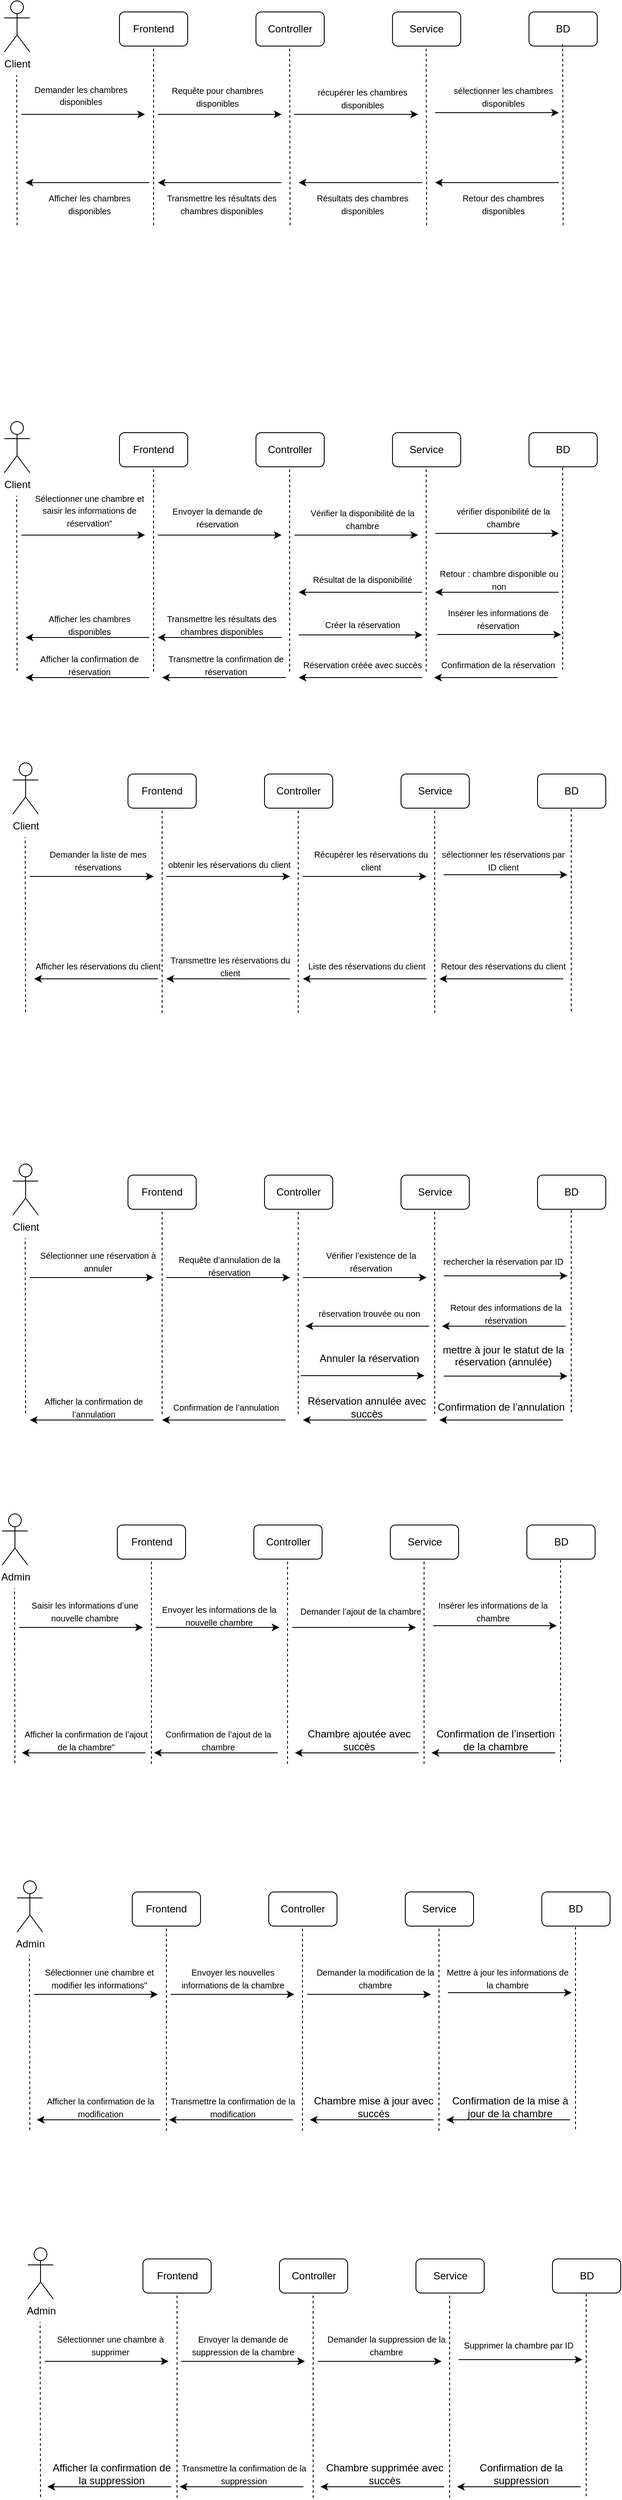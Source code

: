 <mxfile version="25.0.3">
  <diagram name="Page-1" id="7BhQBPPqccJxaohBqqMm">
    <mxGraphModel dx="1050" dy="522" grid="1" gridSize="10" guides="1" tooltips="1" connect="1" arrows="1" fold="1" page="1" pageScale="1" pageWidth="850" pageHeight="1100" math="0" shadow="0">
      <root>
        <mxCell id="0" />
        <mxCell id="1" parent="0" />
        <mxCell id="MHBwTxHA1vKE9ZI1iYVR-31" value="Client" style="shape=umlActor;verticalLabelPosition=bottom;verticalAlign=top;html=1;outlineConnect=0;" vertex="1" parent="1">
          <mxGeometry x="65" y="107" width="30" height="60" as="geometry" />
        </mxCell>
        <mxCell id="MHBwTxHA1vKE9ZI1iYVR-33" value="Frontend" style="rounded=1;whiteSpace=wrap;html=1;" vertex="1" parent="1">
          <mxGeometry x="200" y="120" width="80" height="40" as="geometry" />
        </mxCell>
        <mxCell id="MHBwTxHA1vKE9ZI1iYVR-36" value="BD" style="rounded=1;whiteSpace=wrap;html=1;" vertex="1" parent="1">
          <mxGeometry x="680" y="120" width="80" height="40" as="geometry" />
        </mxCell>
        <mxCell id="MHBwTxHA1vKE9ZI1iYVR-37" value="Service" style="rounded=1;whiteSpace=wrap;html=1;" vertex="1" parent="1">
          <mxGeometry x="520" y="120" width="80" height="40" as="geometry" />
        </mxCell>
        <mxCell id="MHBwTxHA1vKE9ZI1iYVR-38" value="Controller" style="rounded=1;whiteSpace=wrap;html=1;" vertex="1" parent="1">
          <mxGeometry x="360" y="120" width="80" height="40" as="geometry" />
        </mxCell>
        <mxCell id="MHBwTxHA1vKE9ZI1iYVR-39" value="" style="endArrow=none;dashed=1;html=1;rounded=0;entryX=0.5;entryY=1;entryDx=0;entryDy=0;" edge="1" parent="1" target="MHBwTxHA1vKE9ZI1iYVR-33">
          <mxGeometry width="50" height="50" relative="1" as="geometry">
            <mxPoint x="240" y="370" as="sourcePoint" />
            <mxPoint x="239.5" y="180" as="targetPoint" />
          </mxGeometry>
        </mxCell>
        <mxCell id="MHBwTxHA1vKE9ZI1iYVR-40" value="" style="endArrow=none;dashed=1;html=1;rounded=0;entryX=0.5;entryY=1;entryDx=0;entryDy=0;" edge="1" parent="1">
          <mxGeometry width="50" height="50" relative="1" as="geometry">
            <mxPoint x="400" y="370" as="sourcePoint" />
            <mxPoint x="399.5" y="160" as="targetPoint" />
          </mxGeometry>
        </mxCell>
        <mxCell id="MHBwTxHA1vKE9ZI1iYVR-42" value="" style="endArrow=none;dashed=1;html=1;rounded=0;entryX=0.5;entryY=1;entryDx=0;entryDy=0;" edge="1" parent="1">
          <mxGeometry width="50" height="50" relative="1" as="geometry">
            <mxPoint x="720" y="370" as="sourcePoint" />
            <mxPoint x="719.5" y="158" as="targetPoint" />
          </mxGeometry>
        </mxCell>
        <mxCell id="MHBwTxHA1vKE9ZI1iYVR-43" value="" style="endArrow=none;dashed=1;html=1;rounded=0;entryX=0.5;entryY=1;entryDx=0;entryDy=0;" edge="1" parent="1">
          <mxGeometry width="50" height="50" relative="1" as="geometry">
            <mxPoint x="560" y="370" as="sourcePoint" />
            <mxPoint x="559.5" y="160" as="targetPoint" />
          </mxGeometry>
        </mxCell>
        <mxCell id="MHBwTxHA1vKE9ZI1iYVR-44" value="" style="endArrow=none;dashed=1;html=1;rounded=0;entryX=0.5;entryY=1;entryDx=0;entryDy=0;" edge="1" parent="1">
          <mxGeometry width="50" height="50" relative="1" as="geometry">
            <mxPoint x="80" y="370" as="sourcePoint" />
            <mxPoint x="79.5" y="194" as="targetPoint" />
          </mxGeometry>
        </mxCell>
        <mxCell id="MHBwTxHA1vKE9ZI1iYVR-45" value="" style="endArrow=classic;html=1;rounded=0;" edge="1" parent="1">
          <mxGeometry width="50" height="50" relative="1" as="geometry">
            <mxPoint x="85" y="240" as="sourcePoint" />
            <mxPoint x="230" y="240" as="targetPoint" />
          </mxGeometry>
        </mxCell>
        <mxCell id="MHBwTxHA1vKE9ZI1iYVR-46" value="&lt;font style=&quot;font-size: 10px;&quot;&gt;Demander les chambres disponibles&lt;/font&gt;&lt;div&gt;&lt;br/&gt;&lt;/div&gt;" style="text;html=1;align=center;verticalAlign=middle;whiteSpace=wrap;rounded=0;" vertex="1" parent="1">
          <mxGeometry x="80" y="220" width="150" height="10" as="geometry" />
        </mxCell>
        <mxCell id="MHBwTxHA1vKE9ZI1iYVR-47" value="" style="endArrow=classic;html=1;rounded=0;" edge="1" parent="1">
          <mxGeometry width="50" height="50" relative="1" as="geometry">
            <mxPoint x="245" y="240" as="sourcePoint" />
            <mxPoint x="390" y="240" as="targetPoint" />
          </mxGeometry>
        </mxCell>
        <mxCell id="MHBwTxHA1vKE9ZI1iYVR-48" value="&lt;div&gt;&lt;font style=&quot;font-size: 10px;&quot;&gt;Requête pour chambres disponibles&lt;/font&gt;&lt;br&gt;&lt;/div&gt;" style="text;html=1;align=center;verticalAlign=middle;whiteSpace=wrap;rounded=0;" vertex="1" parent="1">
          <mxGeometry x="240" y="214" width="150" height="10" as="geometry" />
        </mxCell>
        <mxCell id="MHBwTxHA1vKE9ZI1iYVR-49" value="" style="endArrow=classic;html=1;rounded=0;" edge="1" parent="1">
          <mxGeometry width="50" height="50" relative="1" as="geometry">
            <mxPoint x="405" y="240" as="sourcePoint" />
            <mxPoint x="550" y="240" as="targetPoint" />
          </mxGeometry>
        </mxCell>
        <mxCell id="MHBwTxHA1vKE9ZI1iYVR-50" value="&lt;div&gt;&lt;font style=&quot;font-size: 10px;&quot;&gt;récupérer les chambres disponibles&lt;/font&gt;&lt;br&gt;&lt;/div&gt;" style="text;html=1;align=center;verticalAlign=middle;whiteSpace=wrap;rounded=0;" vertex="1" parent="1">
          <mxGeometry x="410" y="216" width="150" height="10" as="geometry" />
        </mxCell>
        <mxCell id="MHBwTxHA1vKE9ZI1iYVR-51" value="" style="endArrow=classic;html=1;rounded=0;" edge="1" parent="1">
          <mxGeometry width="50" height="50" relative="1" as="geometry">
            <mxPoint x="570" y="238" as="sourcePoint" />
            <mxPoint x="715" y="238" as="targetPoint" />
          </mxGeometry>
        </mxCell>
        <mxCell id="MHBwTxHA1vKE9ZI1iYVR-52" value="&lt;div&gt;&lt;font style=&quot;font-size: 10px;&quot;&gt;sélectionner les chambres disponibles&lt;/font&gt;&lt;br&gt;&lt;/div&gt;" style="text;html=1;align=center;verticalAlign=middle;whiteSpace=wrap;rounded=0;" vertex="1" parent="1">
          <mxGeometry x="575" y="214" width="150" height="10" as="geometry" />
        </mxCell>
        <mxCell id="MHBwTxHA1vKE9ZI1iYVR-53" value="" style="endArrow=classic;html=1;rounded=0;" edge="1" parent="1">
          <mxGeometry width="50" height="50" relative="1" as="geometry">
            <mxPoint x="715" y="320" as="sourcePoint" />
            <mxPoint x="570" y="320" as="targetPoint" />
          </mxGeometry>
        </mxCell>
        <mxCell id="MHBwTxHA1vKE9ZI1iYVR-54" value="&lt;div&gt;&lt;font style=&quot;font-size: 10px;&quot;&gt;Retour des chambres disponibles&lt;/font&gt;&lt;br&gt;&lt;/div&gt;" style="text;html=1;align=center;verticalAlign=middle;whiteSpace=wrap;rounded=0;" vertex="1" parent="1">
          <mxGeometry x="575" y="340" width="150" height="10" as="geometry" />
        </mxCell>
        <mxCell id="MHBwTxHA1vKE9ZI1iYVR-55" value="" style="endArrow=classic;html=1;rounded=0;" edge="1" parent="1">
          <mxGeometry width="50" height="50" relative="1" as="geometry">
            <mxPoint x="555" y="320" as="sourcePoint" />
            <mxPoint x="410" y="320" as="targetPoint" />
          </mxGeometry>
        </mxCell>
        <mxCell id="MHBwTxHA1vKE9ZI1iYVR-56" value="&lt;div&gt;&lt;font style=&quot;font-size: 10px;&quot;&gt;Résultats des chambres disponibles&lt;/font&gt;&lt;br&gt;&lt;/div&gt;" style="text;html=1;align=center;verticalAlign=middle;whiteSpace=wrap;rounded=0;" vertex="1" parent="1">
          <mxGeometry x="410" y="340" width="150" height="10" as="geometry" />
        </mxCell>
        <mxCell id="MHBwTxHA1vKE9ZI1iYVR-57" value="" style="endArrow=classic;html=1;rounded=0;" edge="1" parent="1">
          <mxGeometry width="50" height="50" relative="1" as="geometry">
            <mxPoint x="390" y="320" as="sourcePoint" />
            <mxPoint x="245" y="320" as="targetPoint" />
          </mxGeometry>
        </mxCell>
        <mxCell id="MHBwTxHA1vKE9ZI1iYVR-58" value="&lt;div&gt;&lt;font style=&quot;font-size: 10px;&quot;&gt;Transmettre les résultats des chambres disponibles&lt;/font&gt;&lt;br&gt;&lt;/div&gt;" style="text;html=1;align=center;verticalAlign=middle;whiteSpace=wrap;rounded=0;" vertex="1" parent="1">
          <mxGeometry x="245" y="340" width="150" height="10" as="geometry" />
        </mxCell>
        <mxCell id="MHBwTxHA1vKE9ZI1iYVR-59" value="" style="endArrow=classic;html=1;rounded=0;" edge="1" parent="1">
          <mxGeometry width="50" height="50" relative="1" as="geometry">
            <mxPoint x="235" y="320" as="sourcePoint" />
            <mxPoint x="90" y="320" as="targetPoint" />
          </mxGeometry>
        </mxCell>
        <mxCell id="MHBwTxHA1vKE9ZI1iYVR-60" value="&lt;div&gt;&lt;font style=&quot;font-size: 10px;&quot;&gt;Afficher les chambres disponibles&lt;/font&gt;&lt;br&gt;&lt;/div&gt;" style="text;html=1;align=center;verticalAlign=middle;whiteSpace=wrap;rounded=0;" vertex="1" parent="1">
          <mxGeometry x="90" y="340" width="150" height="10" as="geometry" />
        </mxCell>
        <mxCell id="MHBwTxHA1vKE9ZI1iYVR-61" value="Client" style="shape=umlActor;verticalLabelPosition=bottom;verticalAlign=top;html=1;outlineConnect=0;" vertex="1" parent="1">
          <mxGeometry x="65" y="600" width="30" height="60" as="geometry" />
        </mxCell>
        <mxCell id="MHBwTxHA1vKE9ZI1iYVR-62" value="Frontend" style="rounded=1;whiteSpace=wrap;html=1;" vertex="1" parent="1">
          <mxGeometry x="200" y="613" width="80" height="40" as="geometry" />
        </mxCell>
        <mxCell id="MHBwTxHA1vKE9ZI1iYVR-63" value="BD" style="rounded=1;whiteSpace=wrap;html=1;" vertex="1" parent="1">
          <mxGeometry x="680" y="613" width="80" height="40" as="geometry" />
        </mxCell>
        <mxCell id="MHBwTxHA1vKE9ZI1iYVR-64" value="Service" style="rounded=1;whiteSpace=wrap;html=1;" vertex="1" parent="1">
          <mxGeometry x="520" y="613" width="80" height="40" as="geometry" />
        </mxCell>
        <mxCell id="MHBwTxHA1vKE9ZI1iYVR-65" value="Controller" style="rounded=1;whiteSpace=wrap;html=1;" vertex="1" parent="1">
          <mxGeometry x="360" y="613" width="80" height="40" as="geometry" />
        </mxCell>
        <mxCell id="MHBwTxHA1vKE9ZI1iYVR-66" value="" style="endArrow=none;dashed=1;html=1;rounded=0;entryX=0.5;entryY=1;entryDx=0;entryDy=0;" edge="1" parent="1" target="MHBwTxHA1vKE9ZI1iYVR-62">
          <mxGeometry width="50" height="50" relative="1" as="geometry">
            <mxPoint x="240" y="893" as="sourcePoint" />
            <mxPoint x="239.5" y="673" as="targetPoint" />
          </mxGeometry>
        </mxCell>
        <mxCell id="MHBwTxHA1vKE9ZI1iYVR-67" value="" style="endArrow=none;dashed=1;html=1;rounded=0;entryX=0.5;entryY=1;entryDx=0;entryDy=0;" edge="1" parent="1">
          <mxGeometry width="50" height="50" relative="1" as="geometry">
            <mxPoint x="399.5" y="893" as="sourcePoint" />
            <mxPoint x="399.5" y="653" as="targetPoint" />
          </mxGeometry>
        </mxCell>
        <mxCell id="MHBwTxHA1vKE9ZI1iYVR-68" value="" style="endArrow=none;dashed=1;html=1;rounded=0;entryX=0.5;entryY=1;entryDx=0;entryDy=0;" edge="1" parent="1">
          <mxGeometry width="50" height="50" relative="1" as="geometry">
            <mxPoint x="719.5" y="891" as="sourcePoint" />
            <mxPoint x="719.5" y="651" as="targetPoint" />
          </mxGeometry>
        </mxCell>
        <mxCell id="MHBwTxHA1vKE9ZI1iYVR-69" value="" style="endArrow=none;dashed=1;html=1;rounded=0;entryX=0.5;entryY=1;entryDx=0;entryDy=0;" edge="1" parent="1">
          <mxGeometry width="50" height="50" relative="1" as="geometry">
            <mxPoint x="559.5" y="893" as="sourcePoint" />
            <mxPoint x="559.5" y="653" as="targetPoint" />
          </mxGeometry>
        </mxCell>
        <mxCell id="MHBwTxHA1vKE9ZI1iYVR-70" value="" style="endArrow=none;dashed=1;html=1;rounded=0;entryX=0.5;entryY=1;entryDx=0;entryDy=0;" edge="1" parent="1">
          <mxGeometry width="50" height="50" relative="1" as="geometry">
            <mxPoint x="80" y="892" as="sourcePoint" />
            <mxPoint x="79.5" y="687" as="targetPoint" />
          </mxGeometry>
        </mxCell>
        <mxCell id="MHBwTxHA1vKE9ZI1iYVR-71" value="" style="endArrow=classic;html=1;rounded=0;" edge="1" parent="1">
          <mxGeometry width="50" height="50" relative="1" as="geometry">
            <mxPoint x="85" y="733" as="sourcePoint" />
            <mxPoint x="230" y="733" as="targetPoint" />
          </mxGeometry>
        </mxCell>
        <mxCell id="MHBwTxHA1vKE9ZI1iYVR-72" value="&lt;div&gt;&lt;font style=&quot;font-size: 10px;&quot;&gt;Sélectionner une chambre et saisir les informations de réservation&quot;&lt;/font&gt;&lt;br&gt;&lt;/div&gt;" style="text;html=1;align=center;verticalAlign=middle;whiteSpace=wrap;rounded=0;" vertex="1" parent="1">
          <mxGeometry x="90" y="699" width="150" height="10" as="geometry" />
        </mxCell>
        <mxCell id="MHBwTxHA1vKE9ZI1iYVR-73" value="" style="endArrow=classic;html=1;rounded=0;" edge="1" parent="1">
          <mxGeometry width="50" height="50" relative="1" as="geometry">
            <mxPoint x="245" y="733" as="sourcePoint" />
            <mxPoint x="390" y="733" as="targetPoint" />
          </mxGeometry>
        </mxCell>
        <mxCell id="MHBwTxHA1vKE9ZI1iYVR-74" value="&lt;div&gt;&lt;font style=&quot;font-size: 10px;&quot;&gt;Envoyer la demande de réservation&lt;/font&gt;&lt;br&gt;&lt;/div&gt;" style="text;html=1;align=center;verticalAlign=middle;whiteSpace=wrap;rounded=0;" vertex="1" parent="1">
          <mxGeometry x="240" y="707" width="150" height="10" as="geometry" />
        </mxCell>
        <mxCell id="MHBwTxHA1vKE9ZI1iYVR-75" value="" style="endArrow=classic;html=1;rounded=0;" edge="1" parent="1">
          <mxGeometry width="50" height="50" relative="1" as="geometry">
            <mxPoint x="405" y="733" as="sourcePoint" />
            <mxPoint x="550" y="733" as="targetPoint" />
          </mxGeometry>
        </mxCell>
        <mxCell id="MHBwTxHA1vKE9ZI1iYVR-76" value="&lt;div&gt;&lt;font style=&quot;font-size: 10px;&quot;&gt;Vérifier la disponibilité de la chambre&lt;/font&gt;&lt;br&gt;&lt;/div&gt;" style="text;html=1;align=center;verticalAlign=middle;whiteSpace=wrap;rounded=0;" vertex="1" parent="1">
          <mxGeometry x="410" y="709" width="150" height="10" as="geometry" />
        </mxCell>
        <mxCell id="MHBwTxHA1vKE9ZI1iYVR-77" value="" style="endArrow=classic;html=1;rounded=0;" edge="1" parent="1">
          <mxGeometry width="50" height="50" relative="1" as="geometry">
            <mxPoint x="570" y="731" as="sourcePoint" />
            <mxPoint x="715" y="731" as="targetPoint" />
          </mxGeometry>
        </mxCell>
        <mxCell id="MHBwTxHA1vKE9ZI1iYVR-78" value="&lt;div&gt;&lt;font style=&quot;font-size: 10px;&quot;&gt;vérifier disponibilité de la chambre&lt;/font&gt;&lt;br&gt;&lt;/div&gt;" style="text;html=1;align=center;verticalAlign=middle;whiteSpace=wrap;rounded=0;" vertex="1" parent="1">
          <mxGeometry x="575" y="707" width="150" height="10" as="geometry" />
        </mxCell>
        <mxCell id="MHBwTxHA1vKE9ZI1iYVR-79" value="" style="endArrow=classic;html=1;rounded=0;" edge="1" parent="1">
          <mxGeometry width="50" height="50" relative="1" as="geometry">
            <mxPoint x="715" y="800" as="sourcePoint" />
            <mxPoint x="570" y="800" as="targetPoint" />
          </mxGeometry>
        </mxCell>
        <mxCell id="MHBwTxHA1vKE9ZI1iYVR-80" value="&lt;div&gt;&lt;font style=&quot;font-size: 10px;&quot;&gt;Retour : chambre disponible ou non&lt;/font&gt;&lt;br&gt;&lt;/div&gt;" style="text;html=1;align=center;verticalAlign=middle;whiteSpace=wrap;rounded=0;" vertex="1" parent="1">
          <mxGeometry x="570" y="780" width="150" height="10" as="geometry" />
        </mxCell>
        <mxCell id="MHBwTxHA1vKE9ZI1iYVR-81" value="" style="endArrow=classic;html=1;rounded=0;" edge="1" parent="1">
          <mxGeometry width="50" height="50" relative="1" as="geometry">
            <mxPoint x="555" y="800" as="sourcePoint" />
            <mxPoint x="410" y="800" as="targetPoint" />
          </mxGeometry>
        </mxCell>
        <mxCell id="MHBwTxHA1vKE9ZI1iYVR-82" value="&lt;div&gt;&lt;font style=&quot;font-size: 10px;&quot;&gt;Résultat de la disponibilité&lt;/font&gt;&lt;br&gt;&lt;/div&gt;" style="text;html=1;align=center;verticalAlign=middle;whiteSpace=wrap;rounded=0;" vertex="1" parent="1">
          <mxGeometry x="410" y="780" width="150" height="10" as="geometry" />
        </mxCell>
        <mxCell id="MHBwTxHA1vKE9ZI1iYVR-83" value="" style="endArrow=classic;html=1;rounded=0;" edge="1" parent="1">
          <mxGeometry width="50" height="50" relative="1" as="geometry">
            <mxPoint x="390" y="853" as="sourcePoint" />
            <mxPoint x="245" y="853" as="targetPoint" />
          </mxGeometry>
        </mxCell>
        <mxCell id="MHBwTxHA1vKE9ZI1iYVR-84" value="&lt;div&gt;&lt;font style=&quot;font-size: 10px;&quot;&gt;Transmettre les résultats des chambres disponibles&lt;/font&gt;&lt;br&gt;&lt;/div&gt;" style="text;html=1;align=center;verticalAlign=middle;whiteSpace=wrap;rounded=0;" vertex="1" parent="1">
          <mxGeometry x="245" y="833" width="150" height="10" as="geometry" />
        </mxCell>
        <mxCell id="MHBwTxHA1vKE9ZI1iYVR-85" value="" style="endArrow=classic;html=1;rounded=0;" edge="1" parent="1">
          <mxGeometry width="50" height="50" relative="1" as="geometry">
            <mxPoint x="235" y="853" as="sourcePoint" />
            <mxPoint x="90" y="853" as="targetPoint" />
          </mxGeometry>
        </mxCell>
        <mxCell id="MHBwTxHA1vKE9ZI1iYVR-86" value="&lt;div&gt;&lt;font style=&quot;font-size: 10px;&quot;&gt;Afficher les chambres disponibles&lt;/font&gt;&lt;br&gt;&lt;/div&gt;" style="text;html=1;align=center;verticalAlign=middle;whiteSpace=wrap;rounded=0;" vertex="1" parent="1">
          <mxGeometry x="90" y="833" width="150" height="10" as="geometry" />
        </mxCell>
        <mxCell id="MHBwTxHA1vKE9ZI1iYVR-88" value="" style="endArrow=classic;html=1;rounded=0;" edge="1" parent="1">
          <mxGeometry width="50" height="50" relative="1" as="geometry">
            <mxPoint x="410" y="850" as="sourcePoint" />
            <mxPoint x="555" y="850" as="targetPoint" />
          </mxGeometry>
        </mxCell>
        <mxCell id="MHBwTxHA1vKE9ZI1iYVR-89" value="&lt;div&gt;&lt;font style=&quot;font-size: 10px;&quot;&gt;Créer la réservation&lt;/font&gt;&lt;br&gt;&lt;/div&gt;" style="text;html=1;align=center;verticalAlign=middle;whiteSpace=wrap;rounded=0;" vertex="1" parent="1">
          <mxGeometry x="410" y="833" width="150" height="10" as="geometry" />
        </mxCell>
        <mxCell id="MHBwTxHA1vKE9ZI1iYVR-90" value="" style="endArrow=classic;html=1;rounded=0;" edge="1" parent="1">
          <mxGeometry width="50" height="50" relative="1" as="geometry">
            <mxPoint x="572.5" y="849.5" as="sourcePoint" />
            <mxPoint x="717.5" y="849.5" as="targetPoint" />
          </mxGeometry>
        </mxCell>
        <mxCell id="MHBwTxHA1vKE9ZI1iYVR-91" value="&lt;div&gt;&lt;font style=&quot;font-size: 10px;&quot;&gt;Insérer les informations de réservation&lt;/font&gt;&lt;br&gt;&lt;/div&gt;" style="text;html=1;align=center;verticalAlign=middle;whiteSpace=wrap;rounded=0;" vertex="1" parent="1">
          <mxGeometry x="560" y="825.5" width="167.5" height="10" as="geometry" />
        </mxCell>
        <mxCell id="MHBwTxHA1vKE9ZI1iYVR-92" value="" style="endArrow=classic;html=1;rounded=0;" edge="1" parent="1">
          <mxGeometry width="50" height="50" relative="1" as="geometry">
            <mxPoint x="713.75" y="900" as="sourcePoint" />
            <mxPoint x="568.75" y="900" as="targetPoint" />
          </mxGeometry>
        </mxCell>
        <mxCell id="MHBwTxHA1vKE9ZI1iYVR-93" value="&lt;div&gt;&lt;font style=&quot;font-size: 10px;&quot;&gt;Confirmation de la réservation&lt;/font&gt;&lt;br&gt;&lt;/div&gt;" style="text;html=1;align=center;verticalAlign=middle;whiteSpace=wrap;rounded=0;" vertex="1" parent="1">
          <mxGeometry x="568.75" y="880" width="150" height="10" as="geometry" />
        </mxCell>
        <mxCell id="MHBwTxHA1vKE9ZI1iYVR-94" value="" style="endArrow=classic;html=1;rounded=0;" edge="1" parent="1">
          <mxGeometry width="50" height="50" relative="1" as="geometry">
            <mxPoint x="555" y="900" as="sourcePoint" />
            <mxPoint x="410" y="900" as="targetPoint" />
          </mxGeometry>
        </mxCell>
        <mxCell id="MHBwTxHA1vKE9ZI1iYVR-95" value="&lt;div&gt;&lt;font style=&quot;font-size: 10px;&quot;&gt;Réservation créée avec succès&lt;/font&gt;&lt;br&gt;&lt;/div&gt;" style="text;html=1;align=center;verticalAlign=middle;whiteSpace=wrap;rounded=0;" vertex="1" parent="1">
          <mxGeometry x="410" y="880" width="150" height="10" as="geometry" />
        </mxCell>
        <mxCell id="MHBwTxHA1vKE9ZI1iYVR-96" value="" style="endArrow=classic;html=1;rounded=0;" edge="1" parent="1">
          <mxGeometry width="50" height="50" relative="1" as="geometry">
            <mxPoint x="395" y="900" as="sourcePoint" />
            <mxPoint x="250" y="900" as="targetPoint" />
          </mxGeometry>
        </mxCell>
        <mxCell id="MHBwTxHA1vKE9ZI1iYVR-97" value="&lt;div&gt;&lt;font style=&quot;font-size: 10px;&quot;&gt;Transmettre la confirmation de réservation&lt;/font&gt;&lt;br&gt;&lt;/div&gt;" style="text;html=1;align=center;verticalAlign=middle;whiteSpace=wrap;rounded=0;" vertex="1" parent="1">
          <mxGeometry x="250" y="880" width="150" height="10" as="geometry" />
        </mxCell>
        <mxCell id="MHBwTxHA1vKE9ZI1iYVR-98" value="" style="endArrow=classic;html=1;rounded=0;" edge="1" parent="1">
          <mxGeometry width="50" height="50" relative="1" as="geometry">
            <mxPoint x="235" y="900" as="sourcePoint" />
            <mxPoint x="90" y="900" as="targetPoint" />
          </mxGeometry>
        </mxCell>
        <mxCell id="MHBwTxHA1vKE9ZI1iYVR-99" value="&lt;div&gt;&lt;font style=&quot;font-size: 10px;&quot;&gt;Afficher la confirmation de réservation&lt;/font&gt;&lt;br&gt;&lt;/div&gt;" style="text;html=1;align=center;verticalAlign=middle;whiteSpace=wrap;rounded=0;" vertex="1" parent="1">
          <mxGeometry x="90" y="880" width="150" height="10" as="geometry" />
        </mxCell>
        <mxCell id="MHBwTxHA1vKE9ZI1iYVR-100" value="Client" style="shape=umlActor;verticalLabelPosition=bottom;verticalAlign=top;html=1;outlineConnect=0;" vertex="1" parent="1">
          <mxGeometry x="75" y="1000" width="30" height="60" as="geometry" />
        </mxCell>
        <mxCell id="MHBwTxHA1vKE9ZI1iYVR-101" value="Frontend" style="rounded=1;whiteSpace=wrap;html=1;" vertex="1" parent="1">
          <mxGeometry x="210" y="1013" width="80" height="40" as="geometry" />
        </mxCell>
        <mxCell id="MHBwTxHA1vKE9ZI1iYVR-102" value="BD" style="rounded=1;whiteSpace=wrap;html=1;" vertex="1" parent="1">
          <mxGeometry x="690" y="1013" width="80" height="40" as="geometry" />
        </mxCell>
        <mxCell id="MHBwTxHA1vKE9ZI1iYVR-103" value="Service" style="rounded=1;whiteSpace=wrap;html=1;" vertex="1" parent="1">
          <mxGeometry x="530" y="1013" width="80" height="40" as="geometry" />
        </mxCell>
        <mxCell id="MHBwTxHA1vKE9ZI1iYVR-104" value="Controller" style="rounded=1;whiteSpace=wrap;html=1;" vertex="1" parent="1">
          <mxGeometry x="370" y="1013" width="80" height="40" as="geometry" />
        </mxCell>
        <mxCell id="MHBwTxHA1vKE9ZI1iYVR-105" value="" style="endArrow=none;dashed=1;html=1;rounded=0;entryX=0.5;entryY=1;entryDx=0;entryDy=0;" edge="1" parent="1" target="MHBwTxHA1vKE9ZI1iYVR-101">
          <mxGeometry width="50" height="50" relative="1" as="geometry">
            <mxPoint x="250" y="1293" as="sourcePoint" />
            <mxPoint x="249.5" y="1073" as="targetPoint" />
          </mxGeometry>
        </mxCell>
        <mxCell id="MHBwTxHA1vKE9ZI1iYVR-106" value="" style="endArrow=none;dashed=1;html=1;rounded=0;entryX=0.5;entryY=1;entryDx=0;entryDy=0;" edge="1" parent="1">
          <mxGeometry width="50" height="50" relative="1" as="geometry">
            <mxPoint x="409.5" y="1293" as="sourcePoint" />
            <mxPoint x="409.5" y="1053" as="targetPoint" />
          </mxGeometry>
        </mxCell>
        <mxCell id="MHBwTxHA1vKE9ZI1iYVR-107" value="" style="endArrow=none;dashed=1;html=1;rounded=0;entryX=0.5;entryY=1;entryDx=0;entryDy=0;" edge="1" parent="1">
          <mxGeometry width="50" height="50" relative="1" as="geometry">
            <mxPoint x="729.5" y="1291" as="sourcePoint" />
            <mxPoint x="729.5" y="1051" as="targetPoint" />
          </mxGeometry>
        </mxCell>
        <mxCell id="MHBwTxHA1vKE9ZI1iYVR-108" value="" style="endArrow=none;dashed=1;html=1;rounded=0;entryX=0.5;entryY=1;entryDx=0;entryDy=0;" edge="1" parent="1">
          <mxGeometry width="50" height="50" relative="1" as="geometry">
            <mxPoint x="569.5" y="1293" as="sourcePoint" />
            <mxPoint x="569.5" y="1053" as="targetPoint" />
          </mxGeometry>
        </mxCell>
        <mxCell id="MHBwTxHA1vKE9ZI1iYVR-109" value="" style="endArrow=none;dashed=1;html=1;rounded=0;entryX=0.5;entryY=1;entryDx=0;entryDy=0;" edge="1" parent="1">
          <mxGeometry width="50" height="50" relative="1" as="geometry">
            <mxPoint x="90" y="1292" as="sourcePoint" />
            <mxPoint x="89.5" y="1087" as="targetPoint" />
          </mxGeometry>
        </mxCell>
        <mxCell id="MHBwTxHA1vKE9ZI1iYVR-110" value="" style="endArrow=classic;html=1;rounded=0;" edge="1" parent="1">
          <mxGeometry width="50" height="50" relative="1" as="geometry">
            <mxPoint x="95" y="1133" as="sourcePoint" />
            <mxPoint x="240" y="1133" as="targetPoint" />
          </mxGeometry>
        </mxCell>
        <mxCell id="MHBwTxHA1vKE9ZI1iYVR-111" value="&lt;div&gt;&lt;font style=&quot;font-size: 10px;&quot;&gt;Demander la liste de mes réservations&lt;/font&gt;&lt;br&gt;&lt;/div&gt;" style="text;html=1;align=center;verticalAlign=middle;whiteSpace=wrap;rounded=0;" vertex="1" parent="1">
          <mxGeometry x="90" y="1109" width="170" height="10" as="geometry" />
        </mxCell>
        <mxCell id="MHBwTxHA1vKE9ZI1iYVR-112" value="" style="endArrow=classic;html=1;rounded=0;" edge="1" parent="1">
          <mxGeometry width="50" height="50" relative="1" as="geometry">
            <mxPoint x="255" y="1133" as="sourcePoint" />
            <mxPoint x="400" y="1133" as="targetPoint" />
          </mxGeometry>
        </mxCell>
        <mxCell id="MHBwTxHA1vKE9ZI1iYVR-113" value="&lt;div&gt;&lt;font style=&quot;font-size: 10px;&quot;&gt;obtenir les réservations du client&lt;/font&gt;&lt;br&gt;&lt;/div&gt;" style="text;html=1;align=center;verticalAlign=middle;whiteSpace=wrap;rounded=0;" vertex="1" parent="1">
          <mxGeometry x="254" y="1114" width="150" height="10" as="geometry" />
        </mxCell>
        <mxCell id="MHBwTxHA1vKE9ZI1iYVR-114" value="" style="endArrow=classic;html=1;rounded=0;" edge="1" parent="1">
          <mxGeometry width="50" height="50" relative="1" as="geometry">
            <mxPoint x="415" y="1133" as="sourcePoint" />
            <mxPoint x="560" y="1133" as="targetPoint" />
          </mxGeometry>
        </mxCell>
        <mxCell id="MHBwTxHA1vKE9ZI1iYVR-115" value="&lt;div&gt;&lt;font style=&quot;font-size: 10px;&quot;&gt;Récupérer les réservations du client&lt;/font&gt;&lt;br&gt;&lt;/div&gt;" style="text;html=1;align=center;verticalAlign=middle;whiteSpace=wrap;rounded=0;" vertex="1" parent="1">
          <mxGeometry x="420" y="1109" width="150" height="10" as="geometry" />
        </mxCell>
        <mxCell id="MHBwTxHA1vKE9ZI1iYVR-116" value="" style="endArrow=classic;html=1;rounded=0;" edge="1" parent="1">
          <mxGeometry width="50" height="50" relative="1" as="geometry">
            <mxPoint x="580" y="1131" as="sourcePoint" />
            <mxPoint x="725" y="1131" as="targetPoint" />
          </mxGeometry>
        </mxCell>
        <mxCell id="MHBwTxHA1vKE9ZI1iYVR-117" value="&lt;div&gt;&lt;font style=&quot;font-size: 10px;&quot;&gt;sélectionner les réservations par ID client&lt;/font&gt;&lt;br&gt;&lt;/div&gt;" style="text;html=1;align=center;verticalAlign=middle;whiteSpace=wrap;rounded=0;" vertex="1" parent="1">
          <mxGeometry x="575" y="1109" width="150" height="10" as="geometry" />
        </mxCell>
        <mxCell id="MHBwTxHA1vKE9ZI1iYVR-118" value="" style="endArrow=classic;html=1;rounded=0;" edge="1" parent="1">
          <mxGeometry width="50" height="50" relative="1" as="geometry">
            <mxPoint x="720" y="1253" as="sourcePoint" />
            <mxPoint x="575" y="1253" as="targetPoint" />
          </mxGeometry>
        </mxCell>
        <mxCell id="MHBwTxHA1vKE9ZI1iYVR-119" value="&lt;div&gt;&lt;font style=&quot;font-size: 10px;&quot;&gt;Retour des réservations du client&lt;/font&gt;&lt;br&gt;&lt;/div&gt;" style="text;html=1;align=center;verticalAlign=middle;whiteSpace=wrap;rounded=0;" vertex="1" parent="1">
          <mxGeometry x="575" y="1233" width="150" height="10" as="geometry" />
        </mxCell>
        <mxCell id="MHBwTxHA1vKE9ZI1iYVR-120" value="" style="endArrow=classic;html=1;rounded=0;" edge="1" parent="1">
          <mxGeometry width="50" height="50" relative="1" as="geometry">
            <mxPoint x="560" y="1253" as="sourcePoint" />
            <mxPoint x="415" y="1253" as="targetPoint" />
          </mxGeometry>
        </mxCell>
        <mxCell id="MHBwTxHA1vKE9ZI1iYVR-121" value="&lt;div&gt;&lt;font style=&quot;font-size: 10px;&quot;&gt;Liste des réservations du client&lt;/font&gt;&lt;br&gt;&lt;/div&gt;" style="text;html=1;align=center;verticalAlign=middle;whiteSpace=wrap;rounded=0;" vertex="1" parent="1">
          <mxGeometry x="415" y="1233" width="150" height="10" as="geometry" />
        </mxCell>
        <mxCell id="MHBwTxHA1vKE9ZI1iYVR-122" value="" style="endArrow=classic;html=1;rounded=0;" edge="1" parent="1">
          <mxGeometry width="50" height="50" relative="1" as="geometry">
            <mxPoint x="400" y="1253" as="sourcePoint" />
            <mxPoint x="255" y="1253" as="targetPoint" />
          </mxGeometry>
        </mxCell>
        <mxCell id="MHBwTxHA1vKE9ZI1iYVR-123" value="&lt;div&gt;&lt;font style=&quot;font-size: 10px;&quot;&gt;Transmettre les réservations du client&lt;/font&gt;&lt;br&gt;&lt;/div&gt;" style="text;html=1;align=center;verticalAlign=middle;whiteSpace=wrap;rounded=0;" vertex="1" parent="1">
          <mxGeometry x="255" y="1233" width="150" height="10" as="geometry" />
        </mxCell>
        <mxCell id="MHBwTxHA1vKE9ZI1iYVR-124" value="" style="endArrow=classic;html=1;rounded=0;" edge="1" parent="1">
          <mxGeometry width="50" height="50" relative="1" as="geometry">
            <mxPoint x="245" y="1253" as="sourcePoint" />
            <mxPoint x="100" y="1253" as="targetPoint" />
          </mxGeometry>
        </mxCell>
        <mxCell id="MHBwTxHA1vKE9ZI1iYVR-125" value="&lt;div&gt;&lt;font style=&quot;font-size: 10px;&quot;&gt;Afficher les réservations du client&lt;/font&gt;&lt;br&gt;&lt;/div&gt;" style="text;html=1;align=center;verticalAlign=middle;whiteSpace=wrap;rounded=0;" vertex="1" parent="1">
          <mxGeometry x="100" y="1233" width="150" height="10" as="geometry" />
        </mxCell>
        <mxCell id="MHBwTxHA1vKE9ZI1iYVR-139" value="Client" style="shape=umlActor;verticalLabelPosition=bottom;verticalAlign=top;html=1;outlineConnect=0;" vertex="1" parent="1">
          <mxGeometry x="75" y="1470" width="30" height="60" as="geometry" />
        </mxCell>
        <mxCell id="MHBwTxHA1vKE9ZI1iYVR-140" value="Frontend" style="rounded=1;whiteSpace=wrap;html=1;" vertex="1" parent="1">
          <mxGeometry x="210" y="1483" width="80" height="40" as="geometry" />
        </mxCell>
        <mxCell id="MHBwTxHA1vKE9ZI1iYVR-141" value="BD" style="rounded=1;whiteSpace=wrap;html=1;" vertex="1" parent="1">
          <mxGeometry x="690" y="1483" width="80" height="40" as="geometry" />
        </mxCell>
        <mxCell id="MHBwTxHA1vKE9ZI1iYVR-142" value="Service" style="rounded=1;whiteSpace=wrap;html=1;" vertex="1" parent="1">
          <mxGeometry x="530" y="1483" width="80" height="40" as="geometry" />
        </mxCell>
        <mxCell id="MHBwTxHA1vKE9ZI1iYVR-143" value="Controller" style="rounded=1;whiteSpace=wrap;html=1;" vertex="1" parent="1">
          <mxGeometry x="370" y="1483" width="80" height="40" as="geometry" />
        </mxCell>
        <mxCell id="MHBwTxHA1vKE9ZI1iYVR-144" value="" style="endArrow=none;dashed=1;html=1;rounded=0;entryX=0.5;entryY=1;entryDx=0;entryDy=0;" edge="1" parent="1" target="MHBwTxHA1vKE9ZI1iYVR-140">
          <mxGeometry width="50" height="50" relative="1" as="geometry">
            <mxPoint x="250" y="1763" as="sourcePoint" />
            <mxPoint x="249.5" y="1543" as="targetPoint" />
          </mxGeometry>
        </mxCell>
        <mxCell id="MHBwTxHA1vKE9ZI1iYVR-145" value="" style="endArrow=none;dashed=1;html=1;rounded=0;entryX=0.5;entryY=1;entryDx=0;entryDy=0;" edge="1" parent="1">
          <mxGeometry width="50" height="50" relative="1" as="geometry">
            <mxPoint x="409.5" y="1763" as="sourcePoint" />
            <mxPoint x="409.5" y="1523" as="targetPoint" />
          </mxGeometry>
        </mxCell>
        <mxCell id="MHBwTxHA1vKE9ZI1iYVR-146" value="" style="endArrow=none;dashed=1;html=1;rounded=0;entryX=0.5;entryY=1;entryDx=0;entryDy=0;" edge="1" parent="1">
          <mxGeometry width="50" height="50" relative="1" as="geometry">
            <mxPoint x="729.5" y="1761" as="sourcePoint" />
            <mxPoint x="729.5" y="1521" as="targetPoint" />
          </mxGeometry>
        </mxCell>
        <mxCell id="MHBwTxHA1vKE9ZI1iYVR-147" value="" style="endArrow=none;dashed=1;html=1;rounded=0;entryX=0.5;entryY=1;entryDx=0;entryDy=0;" edge="1" parent="1">
          <mxGeometry width="50" height="50" relative="1" as="geometry">
            <mxPoint x="569.5" y="1763" as="sourcePoint" />
            <mxPoint x="569.5" y="1523" as="targetPoint" />
          </mxGeometry>
        </mxCell>
        <mxCell id="MHBwTxHA1vKE9ZI1iYVR-148" value="" style="endArrow=none;dashed=1;html=1;rounded=0;entryX=0.5;entryY=1;entryDx=0;entryDy=0;" edge="1" parent="1">
          <mxGeometry width="50" height="50" relative="1" as="geometry">
            <mxPoint x="90" y="1762" as="sourcePoint" />
            <mxPoint x="89.5" y="1557" as="targetPoint" />
          </mxGeometry>
        </mxCell>
        <mxCell id="MHBwTxHA1vKE9ZI1iYVR-149" value="" style="endArrow=classic;html=1;rounded=0;" edge="1" parent="1">
          <mxGeometry width="50" height="50" relative="1" as="geometry">
            <mxPoint x="95" y="1603" as="sourcePoint" />
            <mxPoint x="240" y="1603" as="targetPoint" />
          </mxGeometry>
        </mxCell>
        <mxCell id="MHBwTxHA1vKE9ZI1iYVR-150" value="&lt;div&gt;&lt;font style=&quot;font-size: 10px;&quot;&gt;Sélectionner une réservation à annuler&lt;/font&gt;&lt;br&gt;&lt;/div&gt;" style="text;html=1;align=center;verticalAlign=middle;whiteSpace=wrap;rounded=0;" vertex="1" parent="1">
          <mxGeometry x="90" y="1579" width="170" height="10" as="geometry" />
        </mxCell>
        <mxCell id="MHBwTxHA1vKE9ZI1iYVR-151" value="" style="endArrow=classic;html=1;rounded=0;" edge="1" parent="1">
          <mxGeometry width="50" height="50" relative="1" as="geometry">
            <mxPoint x="255" y="1603" as="sourcePoint" />
            <mxPoint x="400" y="1603" as="targetPoint" />
          </mxGeometry>
        </mxCell>
        <mxCell id="MHBwTxHA1vKE9ZI1iYVR-152" value="&lt;div&gt;&lt;font style=&quot;font-size: 10px;&quot;&gt;Requête d’annulation de la réservation&lt;/font&gt;&lt;br&gt;&lt;/div&gt;" style="text;html=1;align=center;verticalAlign=middle;whiteSpace=wrap;rounded=0;" vertex="1" parent="1">
          <mxGeometry x="254" y="1584" width="150" height="10" as="geometry" />
        </mxCell>
        <mxCell id="MHBwTxHA1vKE9ZI1iYVR-153" value="" style="endArrow=classic;html=1;rounded=0;" edge="1" parent="1">
          <mxGeometry width="50" height="50" relative="1" as="geometry">
            <mxPoint x="415" y="1603" as="sourcePoint" />
            <mxPoint x="560" y="1603" as="targetPoint" />
          </mxGeometry>
        </mxCell>
        <mxCell id="MHBwTxHA1vKE9ZI1iYVR-154" value="&lt;div&gt;&lt;font style=&quot;font-size: 10px;&quot;&gt;Vérifier l’existence de la réservation&lt;/font&gt;&lt;br&gt;&lt;/div&gt;" style="text;html=1;align=center;verticalAlign=middle;whiteSpace=wrap;rounded=0;" vertex="1" parent="1">
          <mxGeometry x="420" y="1579" width="150" height="10" as="geometry" />
        </mxCell>
        <mxCell id="MHBwTxHA1vKE9ZI1iYVR-155" value="" style="endArrow=classic;html=1;rounded=0;" edge="1" parent="1">
          <mxGeometry width="50" height="50" relative="1" as="geometry">
            <mxPoint x="580" y="1601" as="sourcePoint" />
            <mxPoint x="725" y="1601" as="targetPoint" />
          </mxGeometry>
        </mxCell>
        <mxCell id="MHBwTxHA1vKE9ZI1iYVR-156" value="&lt;div&gt;&lt;font style=&quot;font-size: 10px;&quot;&gt;rechercher la réservation par ID&lt;/font&gt;&lt;br&gt;&lt;/div&gt;" style="text;html=1;align=center;verticalAlign=middle;whiteSpace=wrap;rounded=0;" vertex="1" parent="1">
          <mxGeometry x="575" y="1579" width="150" height="10" as="geometry" />
        </mxCell>
        <mxCell id="MHBwTxHA1vKE9ZI1iYVR-157" value="" style="endArrow=classic;html=1;rounded=0;" edge="1" parent="1">
          <mxGeometry width="50" height="50" relative="1" as="geometry">
            <mxPoint x="723" y="1660" as="sourcePoint" />
            <mxPoint x="578" y="1660" as="targetPoint" />
          </mxGeometry>
        </mxCell>
        <mxCell id="MHBwTxHA1vKE9ZI1iYVR-158" value="&lt;div&gt;&lt;font style=&quot;font-size: 10px;&quot;&gt;Retour des informations de la réservation&lt;/font&gt;&lt;br&gt;&lt;/div&gt;" style="text;html=1;align=center;verticalAlign=middle;whiteSpace=wrap;rounded=0;" vertex="1" parent="1">
          <mxGeometry x="578" y="1640" width="150" height="10" as="geometry" />
        </mxCell>
        <mxCell id="MHBwTxHA1vKE9ZI1iYVR-159" value="" style="endArrow=classic;html=1;rounded=0;" edge="1" parent="1">
          <mxGeometry width="50" height="50" relative="1" as="geometry">
            <mxPoint x="563" y="1660" as="sourcePoint" />
            <mxPoint x="418" y="1660" as="targetPoint" />
          </mxGeometry>
        </mxCell>
        <mxCell id="MHBwTxHA1vKE9ZI1iYVR-160" value="&lt;div&gt;&lt;font style=&quot;font-size: 10px;&quot;&gt;réservation trouvée ou non&lt;/font&gt;&lt;br&gt;&lt;/div&gt;" style="text;html=1;align=center;verticalAlign=middle;whiteSpace=wrap;rounded=0;" vertex="1" parent="1">
          <mxGeometry x="418" y="1640" width="150" height="10" as="geometry" />
        </mxCell>
        <mxCell id="MHBwTxHA1vKE9ZI1iYVR-161" value="" style="endArrow=classic;html=1;rounded=0;" edge="1" parent="1">
          <mxGeometry width="50" height="50" relative="1" as="geometry">
            <mxPoint x="395" y="1770" as="sourcePoint" />
            <mxPoint x="250" y="1770" as="targetPoint" />
          </mxGeometry>
        </mxCell>
        <mxCell id="MHBwTxHA1vKE9ZI1iYVR-162" value="&lt;div&gt;&lt;font style=&quot;font-size: 10px;&quot;&gt;Confirmation de l’annulation&lt;/font&gt;&lt;br&gt;&lt;/div&gt;" style="text;html=1;align=center;verticalAlign=middle;whiteSpace=wrap;rounded=0;" vertex="1" parent="1">
          <mxGeometry x="250" y="1750" width="150" height="10" as="geometry" />
        </mxCell>
        <mxCell id="MHBwTxHA1vKE9ZI1iYVR-163" value="" style="endArrow=classic;html=1;rounded=0;" edge="1" parent="1">
          <mxGeometry width="50" height="50" relative="1" as="geometry">
            <mxPoint x="240" y="1770" as="sourcePoint" />
            <mxPoint x="95" y="1770" as="targetPoint" />
          </mxGeometry>
        </mxCell>
        <mxCell id="MHBwTxHA1vKE9ZI1iYVR-164" value="&lt;div&gt;&lt;font style=&quot;font-size: 10px;&quot;&gt;Afficher la confirmation de l’annulation&lt;/font&gt;&lt;br&gt;&lt;/div&gt;" style="text;html=1;align=center;verticalAlign=middle;whiteSpace=wrap;rounded=0;" vertex="1" parent="1">
          <mxGeometry x="95" y="1750" width="150" height="10" as="geometry" />
        </mxCell>
        <mxCell id="MHBwTxHA1vKE9ZI1iYVR-165" value="" style="endArrow=classic;html=1;rounded=0;" edge="1" parent="1">
          <mxGeometry width="50" height="50" relative="1" as="geometry">
            <mxPoint x="412.5" y="1718" as="sourcePoint" />
            <mxPoint x="557.5" y="1718" as="targetPoint" />
          </mxGeometry>
        </mxCell>
        <mxCell id="MHBwTxHA1vKE9ZI1iYVR-166" value="&lt;div&gt;&lt;span style=&quot;color: rgba(0, 0, 0, 0); font-family: monospace; font-size: 0px; text-align: start; text-wrap: nowrap;&quot;&gt;%3CmxGraphModel%3E%3Croot%3E%3CmxCell%20id%3D%220%22%2F%3E%3CmxCell%20id%3D%221%22%20parent%3D%220%22%2F%3E%3CmxCell%20id%3D%222%22%20value%3D%22%22%20style%3D%22endArrow%3Dclassic%3Bhtml%3D1%3Brounded%3D0%3B%22%20edge%3D%221%22%20parent%3D%221%22%3E%3CmxGeometry%20width%3D%2250%22%20height%3D%2250%22%20relative%3D%221%22%20as%3D%22geometry%22%3E%3CmxPoint%20x%3D%22415%22%20y%3D%221603%22%20as%3D%22sourcePoint%22%2F%3E%3CmxPoint%20x%3D%22560%22%20y%3D%221603%22%20as%3D%22targetPoint%22%2F%3E%3C%2FmxGeometry%3E%3C%2FmxCell%3E%3CmxCell%20id%3D%223%22%20value%3D%22%26lt%3Bdiv%26gt%3B%26lt%3Bfont%20style%3D%26quot%3Bfont-size%3A%2010px%3B%26quot%3B%26gt%3BV%C3%A9rifier%20l%E2%80%99existence%20de%20la%20r%C3%A9servation%26lt%3B%2Ffont%26gt%3B%26lt%3Bbr%26gt%3B%26lt%3B%2Fdiv%26gt%3B%22%20style%3D%22text%3Bhtml%3D1%3Balign%3Dcenter%3BverticalAlign%3Dmiddle%3BwhiteSpace%3Dwrap%3Brounded%3D0%3B%22%20vertex%3D%221%22%20parent%3D%221%22%3E%3CmxGeometry%20x%3D%22420%22%20y%3D%221579%22%20width%3D%22150%22%20height%3D%2210%22%20as%3D%22geometry%22%2F%3E%3C%2FmxCell%3E%3C%2Froot%3E%3C%2FmxGraphModel%3E&lt;/span&gt;&lt;span style=&quot;background-color: initial;&quot;&gt;Annuler la réservation&lt;/span&gt;&lt;br&gt;&lt;/div&gt;" style="text;html=1;align=center;verticalAlign=middle;whiteSpace=wrap;rounded=0;" vertex="1" parent="1">
          <mxGeometry x="417.5" y="1693" width="150" height="10" as="geometry" />
        </mxCell>
        <mxCell id="MHBwTxHA1vKE9ZI1iYVR-167" value="" style="endArrow=classic;html=1;rounded=0;" edge="1" parent="1">
          <mxGeometry width="50" height="50" relative="1" as="geometry">
            <mxPoint x="580" y="1718.5" as="sourcePoint" />
            <mxPoint x="725" y="1718.5" as="targetPoint" />
          </mxGeometry>
        </mxCell>
        <mxCell id="MHBwTxHA1vKE9ZI1iYVR-168" value="&#xa;mettre à jour le statut de la réservation (annulée)&#xa;&#xa;" style="text;html=1;align=center;verticalAlign=middle;whiteSpace=wrap;rounded=0;" vertex="1" parent="1">
          <mxGeometry x="575" y="1696.5" width="150" height="10" as="geometry" />
        </mxCell>
        <mxCell id="MHBwTxHA1vKE9ZI1iYVR-173" value="" style="endArrow=classic;html=1;rounded=0;" edge="1" parent="1">
          <mxGeometry width="50" height="50" relative="1" as="geometry">
            <mxPoint x="720" y="1770" as="sourcePoint" />
            <mxPoint x="575" y="1770" as="targetPoint" />
          </mxGeometry>
        </mxCell>
        <mxCell id="MHBwTxHA1vKE9ZI1iYVR-174" value="&lt;div&gt;&lt;span style=&quot;color: rgba(0, 0, 0, 0); font-family: monospace; font-size: 0px; text-align: start; text-wrap: nowrap;&quot;&gt;%3CmxGraphModel%3E%3Croot%3E%3CmxCell%20id%3D%220%22%2F%3E%3CmxCell%20id%3D%221%22%20parent%3D%220%22%2F%3E%3CmxCell%20id%3D%222%22%20value%3D%22%22%20style%3D%22endArrow%3Dclassic%3Bhtml%3D1%3Brounded%3D0%3B%22%20edge%3D%221%22%20parent%3D%221%22%3E%3CmxGeometry%20width%3D%2250%22%20height%3D%2250%22%20relative%3D%221%22%20as%3D%22geometry%22%3E%3CmxPoint%20x%3D%22723%22%20y%3D%221660%22%20as%3D%22sourcePoint%22%2F%3E%3CmxPoint%20x%3D%22578%22%20y%3D%221660%22%20as%3D%22targetPoint%22%2F%3E%3C%2FmxGeometry%3E%3C%2FmxCell%3E%3CmxCell%20id%3D%223%22%20value%3D%22%26lt%3Bdiv%26gt%3B%26lt%3Bfont%20style%3D%26quot%3Bfont-size%3A%2010px%3B%26quot%3B%26gt%3BRetour%20des%20informations%20de%20la%20r%C3%A9servation%26lt%3B%2Ffont%26gt%3B%26lt%3Bbr%26gt%3B%26lt%3B%2Fdiv%26gt%3B%22%20style%3D%22text%3Bhtml%3D1%3Balign%3Dcenter%3BverticalAlign%3Dmiddle%3BwhiteSpace%3Dwrap%3Brounded%3D0%3B%22%20vertex%3D%221%22%20parent%3D%221%22%3E%3CmxGeometry%20x%3D%22578%22%20y%3D%221640%22%20width%3D%22150%22%20height%3D%2210%22%20as%3D%22geometry%22%2F%3E%3C%2FmxCell%3E%3C%2Froot%3E%3C%2FmxGraphModel%3E&lt;/span&gt;&lt;span style=&quot;background-color: initial;&quot;&gt;Confirmation de l’annulation&lt;/span&gt;&lt;br&gt;&lt;/div&gt;" style="text;html=1;align=center;verticalAlign=middle;whiteSpace=wrap;rounded=0;" vertex="1" parent="1">
          <mxGeometry x="565" y="1750" width="165" height="10" as="geometry" />
        </mxCell>
        <mxCell id="MHBwTxHA1vKE9ZI1iYVR-175" value="" style="endArrow=classic;html=1;rounded=0;" edge="1" parent="1">
          <mxGeometry width="50" height="50" relative="1" as="geometry">
            <mxPoint x="560" y="1770" as="sourcePoint" />
            <mxPoint x="415" y="1770" as="targetPoint" />
          </mxGeometry>
        </mxCell>
        <mxCell id="MHBwTxHA1vKE9ZI1iYVR-176" value="&lt;div&gt;Réservation annulée avec succès&lt;br&gt;&lt;/div&gt;" style="text;html=1;align=center;verticalAlign=middle;whiteSpace=wrap;rounded=0;" vertex="1" parent="1">
          <mxGeometry x="415" y="1750" width="150" height="10" as="geometry" />
        </mxCell>
        <mxCell id="MHBwTxHA1vKE9ZI1iYVR-177" value="Admin" style="shape=umlActor;verticalLabelPosition=bottom;verticalAlign=top;html=1;outlineConnect=0;" vertex="1" parent="1">
          <mxGeometry x="62.5" y="1880" width="30" height="60" as="geometry" />
        </mxCell>
        <mxCell id="MHBwTxHA1vKE9ZI1iYVR-178" value="Frontend" style="rounded=1;whiteSpace=wrap;html=1;" vertex="1" parent="1">
          <mxGeometry x="197.5" y="1893" width="80" height="40" as="geometry" />
        </mxCell>
        <mxCell id="MHBwTxHA1vKE9ZI1iYVR-179" value="BD" style="rounded=1;whiteSpace=wrap;html=1;" vertex="1" parent="1">
          <mxGeometry x="677.5" y="1893" width="80" height="40" as="geometry" />
        </mxCell>
        <mxCell id="MHBwTxHA1vKE9ZI1iYVR-180" value="Service" style="rounded=1;whiteSpace=wrap;html=1;" vertex="1" parent="1">
          <mxGeometry x="517.5" y="1893" width="80" height="40" as="geometry" />
        </mxCell>
        <mxCell id="MHBwTxHA1vKE9ZI1iYVR-181" value="Controller" style="rounded=1;whiteSpace=wrap;html=1;" vertex="1" parent="1">
          <mxGeometry x="357.5" y="1893" width="80" height="40" as="geometry" />
        </mxCell>
        <mxCell id="MHBwTxHA1vKE9ZI1iYVR-182" value="" style="endArrow=none;dashed=1;html=1;rounded=0;entryX=0.5;entryY=1;entryDx=0;entryDy=0;" edge="1" parent="1" target="MHBwTxHA1vKE9ZI1iYVR-178">
          <mxGeometry width="50" height="50" relative="1" as="geometry">
            <mxPoint x="237.5" y="2173" as="sourcePoint" />
            <mxPoint x="237" y="1953" as="targetPoint" />
          </mxGeometry>
        </mxCell>
        <mxCell id="MHBwTxHA1vKE9ZI1iYVR-183" value="" style="endArrow=none;dashed=1;html=1;rounded=0;entryX=0.5;entryY=1;entryDx=0;entryDy=0;" edge="1" parent="1">
          <mxGeometry width="50" height="50" relative="1" as="geometry">
            <mxPoint x="397" y="2173" as="sourcePoint" />
            <mxPoint x="397" y="1933" as="targetPoint" />
          </mxGeometry>
        </mxCell>
        <mxCell id="MHBwTxHA1vKE9ZI1iYVR-184" value="" style="endArrow=none;dashed=1;html=1;rounded=0;entryX=0.5;entryY=1;entryDx=0;entryDy=0;" edge="1" parent="1">
          <mxGeometry width="50" height="50" relative="1" as="geometry">
            <mxPoint x="717" y="2171" as="sourcePoint" />
            <mxPoint x="717" y="1931" as="targetPoint" />
          </mxGeometry>
        </mxCell>
        <mxCell id="MHBwTxHA1vKE9ZI1iYVR-185" value="" style="endArrow=none;dashed=1;html=1;rounded=0;entryX=0.5;entryY=1;entryDx=0;entryDy=0;" edge="1" parent="1">
          <mxGeometry width="50" height="50" relative="1" as="geometry">
            <mxPoint x="557" y="2173" as="sourcePoint" />
            <mxPoint x="557" y="1933" as="targetPoint" />
          </mxGeometry>
        </mxCell>
        <mxCell id="MHBwTxHA1vKE9ZI1iYVR-186" value="" style="endArrow=none;dashed=1;html=1;rounded=0;entryX=0.5;entryY=1;entryDx=0;entryDy=0;" edge="1" parent="1">
          <mxGeometry width="50" height="50" relative="1" as="geometry">
            <mxPoint x="77.5" y="2172" as="sourcePoint" />
            <mxPoint x="77" y="1967" as="targetPoint" />
          </mxGeometry>
        </mxCell>
        <mxCell id="MHBwTxHA1vKE9ZI1iYVR-187" value="" style="endArrow=classic;html=1;rounded=0;" edge="1" parent="1">
          <mxGeometry width="50" height="50" relative="1" as="geometry">
            <mxPoint x="82.5" y="2013" as="sourcePoint" />
            <mxPoint x="227.5" y="2013" as="targetPoint" />
          </mxGeometry>
        </mxCell>
        <mxCell id="MHBwTxHA1vKE9ZI1iYVR-188" value="&lt;div&gt;&lt;font style=&quot;font-size: 10px;&quot;&gt;Saisir les informations d’une nouvelle chambre&lt;/font&gt;&lt;br&gt;&lt;/div&gt;" style="text;html=1;align=center;verticalAlign=middle;whiteSpace=wrap;rounded=0;" vertex="1" parent="1">
          <mxGeometry x="77.5" y="1989" width="162.5" height="10" as="geometry" />
        </mxCell>
        <mxCell id="MHBwTxHA1vKE9ZI1iYVR-189" value="" style="endArrow=classic;html=1;rounded=0;" edge="1" parent="1">
          <mxGeometry width="50" height="50" relative="1" as="geometry">
            <mxPoint x="242.5" y="2013" as="sourcePoint" />
            <mxPoint x="387.5" y="2013" as="targetPoint" />
          </mxGeometry>
        </mxCell>
        <mxCell id="MHBwTxHA1vKE9ZI1iYVR-190" value="&lt;div&gt;&lt;font style=&quot;font-size: 10px;&quot;&gt;Envoyer les informations de la nouvelle chambre&lt;/font&gt;&lt;br&gt;&lt;/div&gt;" style="text;html=1;align=center;verticalAlign=middle;whiteSpace=wrap;rounded=0;" vertex="1" parent="1">
          <mxGeometry x="241.5" y="1994" width="150" height="10" as="geometry" />
        </mxCell>
        <mxCell id="MHBwTxHA1vKE9ZI1iYVR-191" value="" style="endArrow=classic;html=1;rounded=0;" edge="1" parent="1">
          <mxGeometry width="50" height="50" relative="1" as="geometry">
            <mxPoint x="402.5" y="2013" as="sourcePoint" />
            <mxPoint x="547.5" y="2013" as="targetPoint" />
          </mxGeometry>
        </mxCell>
        <mxCell id="MHBwTxHA1vKE9ZI1iYVR-192" value="&lt;div&gt;&lt;font style=&quot;font-size: 10px;&quot;&gt;Demander l’ajout de la chambre&lt;/font&gt;&lt;br&gt;&lt;/div&gt;" style="text;html=1;align=center;verticalAlign=middle;whiteSpace=wrap;rounded=0;" vertex="1" parent="1">
          <mxGeometry x="407.5" y="1989" width="150" height="10" as="geometry" />
        </mxCell>
        <mxCell id="MHBwTxHA1vKE9ZI1iYVR-193" value="" style="endArrow=classic;html=1;rounded=0;" edge="1" parent="1">
          <mxGeometry width="50" height="50" relative="1" as="geometry">
            <mxPoint x="567.5" y="2011" as="sourcePoint" />
            <mxPoint x="712.5" y="2011" as="targetPoint" />
          </mxGeometry>
        </mxCell>
        <mxCell id="MHBwTxHA1vKE9ZI1iYVR-194" value="&lt;div&gt;&lt;font style=&quot;font-size: 10px;&quot;&gt;Insérer les informations de la chambre&lt;/font&gt;&lt;br&gt;&lt;/div&gt;" style="text;html=1;align=center;verticalAlign=middle;whiteSpace=wrap;rounded=0;" vertex="1" parent="1">
          <mxGeometry x="562.5" y="1989" width="150" height="10" as="geometry" />
        </mxCell>
        <mxCell id="MHBwTxHA1vKE9ZI1iYVR-199" value="" style="endArrow=classic;html=1;rounded=0;" edge="1" parent="1">
          <mxGeometry width="50" height="50" relative="1" as="geometry">
            <mxPoint x="385.63" y="2160" as="sourcePoint" />
            <mxPoint x="240.63" y="2160" as="targetPoint" />
          </mxGeometry>
        </mxCell>
        <mxCell id="MHBwTxHA1vKE9ZI1iYVR-200" value="&lt;div&gt;&lt;font style=&quot;font-size: 10px;&quot;&gt;Confirmation de l’ajout de la chambre&lt;/font&gt;&lt;br&gt;&lt;/div&gt;" style="text;html=1;align=center;verticalAlign=middle;whiteSpace=wrap;rounded=0;" vertex="1" parent="1">
          <mxGeometry x="240.63" y="2140" width="150" height="10" as="geometry" />
        </mxCell>
        <mxCell id="MHBwTxHA1vKE9ZI1iYVR-201" value="" style="endArrow=classic;html=1;rounded=0;" edge="1" parent="1">
          <mxGeometry width="50" height="50" relative="1" as="geometry">
            <mxPoint x="230.63" y="2160" as="sourcePoint" />
            <mxPoint x="85.63" y="2160" as="targetPoint" />
          </mxGeometry>
        </mxCell>
        <mxCell id="MHBwTxHA1vKE9ZI1iYVR-202" value="&lt;div&gt;&lt;font style=&quot;font-size: 10px;&quot;&gt;Afficher la confirmation de l’ajout de la chambre&quot;&lt;/font&gt;&lt;br&gt;&lt;/div&gt;" style="text;html=1;align=center;verticalAlign=middle;whiteSpace=wrap;rounded=0;" vertex="1" parent="1">
          <mxGeometry x="85.63" y="2140" width="150" height="10" as="geometry" />
        </mxCell>
        <mxCell id="MHBwTxHA1vKE9ZI1iYVR-207" value="" style="endArrow=classic;html=1;rounded=0;" edge="1" parent="1">
          <mxGeometry width="50" height="50" relative="1" as="geometry">
            <mxPoint x="710.63" y="2160" as="sourcePoint" />
            <mxPoint x="565.63" y="2160" as="targetPoint" />
          </mxGeometry>
        </mxCell>
        <mxCell id="MHBwTxHA1vKE9ZI1iYVR-208" value="&lt;div&gt;Confirmation de l’insertion de la chambre&lt;br&gt;&lt;/div&gt;" style="text;html=1;align=center;verticalAlign=middle;whiteSpace=wrap;rounded=0;" vertex="1" parent="1">
          <mxGeometry x="566.88" y="2140" width="147.5" height="10" as="geometry" />
        </mxCell>
        <mxCell id="MHBwTxHA1vKE9ZI1iYVR-209" value="" style="endArrow=classic;html=1;rounded=0;" edge="1" parent="1">
          <mxGeometry width="50" height="50" relative="1" as="geometry">
            <mxPoint x="550.63" y="2160" as="sourcePoint" />
            <mxPoint x="405.63" y="2160" as="targetPoint" />
          </mxGeometry>
        </mxCell>
        <mxCell id="MHBwTxHA1vKE9ZI1iYVR-210" value="&lt;div&gt;Chambre ajoutée avec succès&lt;br&gt;&lt;/div&gt;" style="text;html=1;align=center;verticalAlign=middle;whiteSpace=wrap;rounded=0;" vertex="1" parent="1">
          <mxGeometry x="405.63" y="2140" width="150" height="10" as="geometry" />
        </mxCell>
        <mxCell id="MHBwTxHA1vKE9ZI1iYVR-211" value="Admin" style="shape=umlActor;verticalLabelPosition=bottom;verticalAlign=top;html=1;outlineConnect=0;" vertex="1" parent="1">
          <mxGeometry x="80" y="2310" width="30" height="60" as="geometry" />
        </mxCell>
        <mxCell id="MHBwTxHA1vKE9ZI1iYVR-212" value="Frontend" style="rounded=1;whiteSpace=wrap;html=1;" vertex="1" parent="1">
          <mxGeometry x="215" y="2323" width="80" height="40" as="geometry" />
        </mxCell>
        <mxCell id="MHBwTxHA1vKE9ZI1iYVR-213" value="BD" style="rounded=1;whiteSpace=wrap;html=1;" vertex="1" parent="1">
          <mxGeometry x="695" y="2323" width="80" height="40" as="geometry" />
        </mxCell>
        <mxCell id="MHBwTxHA1vKE9ZI1iYVR-214" value="Service" style="rounded=1;whiteSpace=wrap;html=1;" vertex="1" parent="1">
          <mxGeometry x="535" y="2323" width="80" height="40" as="geometry" />
        </mxCell>
        <mxCell id="MHBwTxHA1vKE9ZI1iYVR-215" value="Controller" style="rounded=1;whiteSpace=wrap;html=1;" vertex="1" parent="1">
          <mxGeometry x="375" y="2323" width="80" height="40" as="geometry" />
        </mxCell>
        <mxCell id="MHBwTxHA1vKE9ZI1iYVR-216" value="" style="endArrow=none;dashed=1;html=1;rounded=0;entryX=0.5;entryY=1;entryDx=0;entryDy=0;" edge="1" parent="1" target="MHBwTxHA1vKE9ZI1iYVR-212">
          <mxGeometry width="50" height="50" relative="1" as="geometry">
            <mxPoint x="255" y="2603" as="sourcePoint" />
            <mxPoint x="254.5" y="2383" as="targetPoint" />
          </mxGeometry>
        </mxCell>
        <mxCell id="MHBwTxHA1vKE9ZI1iYVR-217" value="" style="endArrow=none;dashed=1;html=1;rounded=0;entryX=0.5;entryY=1;entryDx=0;entryDy=0;" edge="1" parent="1">
          <mxGeometry width="50" height="50" relative="1" as="geometry">
            <mxPoint x="414.5" y="2603" as="sourcePoint" />
            <mxPoint x="414.5" y="2363" as="targetPoint" />
          </mxGeometry>
        </mxCell>
        <mxCell id="MHBwTxHA1vKE9ZI1iYVR-218" value="" style="endArrow=none;dashed=1;html=1;rounded=0;entryX=0.5;entryY=1;entryDx=0;entryDy=0;" edge="1" parent="1">
          <mxGeometry width="50" height="50" relative="1" as="geometry">
            <mxPoint x="734.5" y="2601" as="sourcePoint" />
            <mxPoint x="734.5" y="2361" as="targetPoint" />
          </mxGeometry>
        </mxCell>
        <mxCell id="MHBwTxHA1vKE9ZI1iYVR-219" value="" style="endArrow=none;dashed=1;html=1;rounded=0;entryX=0.5;entryY=1;entryDx=0;entryDy=0;" edge="1" parent="1">
          <mxGeometry width="50" height="50" relative="1" as="geometry">
            <mxPoint x="574.5" y="2603" as="sourcePoint" />
            <mxPoint x="574.5" y="2363" as="targetPoint" />
          </mxGeometry>
        </mxCell>
        <mxCell id="MHBwTxHA1vKE9ZI1iYVR-220" value="" style="endArrow=none;dashed=1;html=1;rounded=0;entryX=0.5;entryY=1;entryDx=0;entryDy=0;" edge="1" parent="1">
          <mxGeometry width="50" height="50" relative="1" as="geometry">
            <mxPoint x="95" y="2602" as="sourcePoint" />
            <mxPoint x="94.5" y="2397" as="targetPoint" />
          </mxGeometry>
        </mxCell>
        <mxCell id="MHBwTxHA1vKE9ZI1iYVR-221" value="" style="endArrow=classic;html=1;rounded=0;" edge="1" parent="1">
          <mxGeometry width="50" height="50" relative="1" as="geometry">
            <mxPoint x="100" y="2443" as="sourcePoint" />
            <mxPoint x="245" y="2443" as="targetPoint" />
          </mxGeometry>
        </mxCell>
        <mxCell id="MHBwTxHA1vKE9ZI1iYVR-222" value="&lt;div&gt;&lt;font style=&quot;font-size: 10px;&quot;&gt;Sélectionner une chambre et modifier les informations&quot;&lt;/font&gt;&lt;br&gt;&lt;/div&gt;" style="text;html=1;align=center;verticalAlign=middle;whiteSpace=wrap;rounded=0;" vertex="1" parent="1">
          <mxGeometry x="95" y="2419" width="162.5" height="10" as="geometry" />
        </mxCell>
        <mxCell id="MHBwTxHA1vKE9ZI1iYVR-223" value="" style="endArrow=classic;html=1;rounded=0;" edge="1" parent="1">
          <mxGeometry width="50" height="50" relative="1" as="geometry">
            <mxPoint x="260" y="2443" as="sourcePoint" />
            <mxPoint x="405" y="2443" as="targetPoint" />
          </mxGeometry>
        </mxCell>
        <mxCell id="MHBwTxHA1vKE9ZI1iYVR-224" value="&lt;div&gt;&lt;font style=&quot;font-size: 10px;&quot;&gt;Envoyer les nouvelles informations de la chambre&lt;/font&gt;&lt;br&gt;&lt;/div&gt;" style="text;html=1;align=center;verticalAlign=middle;whiteSpace=wrap;rounded=0;" vertex="1" parent="1">
          <mxGeometry x="257.5" y="2419" width="150" height="10" as="geometry" />
        </mxCell>
        <mxCell id="MHBwTxHA1vKE9ZI1iYVR-225" value="" style="endArrow=classic;html=1;rounded=0;" edge="1" parent="1">
          <mxGeometry width="50" height="50" relative="1" as="geometry">
            <mxPoint x="420" y="2443" as="sourcePoint" />
            <mxPoint x="565" y="2443" as="targetPoint" />
          </mxGeometry>
        </mxCell>
        <mxCell id="MHBwTxHA1vKE9ZI1iYVR-226" value="&lt;div&gt;&lt;font style=&quot;font-size: 10px;&quot;&gt;Demander la modification de la chambre&lt;/font&gt;&lt;br&gt;&lt;/div&gt;" style="text;html=1;align=center;verticalAlign=middle;whiteSpace=wrap;rounded=0;" vertex="1" parent="1">
          <mxGeometry x="425" y="2419" width="150" height="10" as="geometry" />
        </mxCell>
        <mxCell id="MHBwTxHA1vKE9ZI1iYVR-227" value="" style="endArrow=classic;html=1;rounded=0;" edge="1" parent="1">
          <mxGeometry width="50" height="50" relative="1" as="geometry">
            <mxPoint x="585" y="2441" as="sourcePoint" />
            <mxPoint x="730" y="2441" as="targetPoint" />
          </mxGeometry>
        </mxCell>
        <mxCell id="MHBwTxHA1vKE9ZI1iYVR-228" value="&lt;div&gt;&lt;font style=&quot;font-size: 10px;&quot;&gt;Mettre à jour les informations de la chambre&lt;/font&gt;&lt;br&gt;&lt;/div&gt;" style="text;html=1;align=center;verticalAlign=middle;whiteSpace=wrap;rounded=0;" vertex="1" parent="1">
          <mxGeometry x="580" y="2419" width="150" height="10" as="geometry" />
        </mxCell>
        <mxCell id="MHBwTxHA1vKE9ZI1iYVR-229" value="" style="endArrow=classic;html=1;rounded=0;" edge="1" parent="1">
          <mxGeometry width="50" height="50" relative="1" as="geometry">
            <mxPoint x="403.13" y="2590" as="sourcePoint" />
            <mxPoint x="258.13" y="2590" as="targetPoint" />
          </mxGeometry>
        </mxCell>
        <mxCell id="MHBwTxHA1vKE9ZI1iYVR-230" value="&lt;div&gt;&lt;font style=&quot;font-size: 10px;&quot;&gt;Transmettre la confirmation de la modification&lt;/font&gt;&lt;br&gt;&lt;/div&gt;" style="text;html=1;align=center;verticalAlign=middle;whiteSpace=wrap;rounded=0;" vertex="1" parent="1">
          <mxGeometry x="258.13" y="2570" width="150" height="10" as="geometry" />
        </mxCell>
        <mxCell id="MHBwTxHA1vKE9ZI1iYVR-231" value="" style="endArrow=classic;html=1;rounded=0;" edge="1" parent="1">
          <mxGeometry width="50" height="50" relative="1" as="geometry">
            <mxPoint x="248.13" y="2590" as="sourcePoint" />
            <mxPoint x="103.13" y="2590" as="targetPoint" />
          </mxGeometry>
        </mxCell>
        <mxCell id="MHBwTxHA1vKE9ZI1iYVR-232" value="&lt;div&gt;&lt;font style=&quot;font-size: 10px;&quot;&gt;Afficher la confirmation de la modification&lt;/font&gt;&lt;br&gt;&lt;/div&gt;" style="text;html=1;align=center;verticalAlign=middle;whiteSpace=wrap;rounded=0;" vertex="1" parent="1">
          <mxGeometry x="103.13" y="2570" width="150" height="10" as="geometry" />
        </mxCell>
        <mxCell id="MHBwTxHA1vKE9ZI1iYVR-233" value="" style="endArrow=classic;html=1;rounded=0;" edge="1" parent="1">
          <mxGeometry width="50" height="50" relative="1" as="geometry">
            <mxPoint x="728.13" y="2590" as="sourcePoint" />
            <mxPoint x="583.13" y="2590" as="targetPoint" />
          </mxGeometry>
        </mxCell>
        <mxCell id="MHBwTxHA1vKE9ZI1iYVR-234" value="&lt;div&gt;Confirmation de la mise à jour de la chambre&lt;br&gt;&lt;/div&gt;" style="text;html=1;align=center;verticalAlign=middle;whiteSpace=wrap;rounded=0;" vertex="1" parent="1">
          <mxGeometry x="584.38" y="2570" width="147.5" height="10" as="geometry" />
        </mxCell>
        <mxCell id="MHBwTxHA1vKE9ZI1iYVR-235" value="" style="endArrow=classic;html=1;rounded=0;" edge="1" parent="1">
          <mxGeometry width="50" height="50" relative="1" as="geometry">
            <mxPoint x="568.13" y="2590" as="sourcePoint" />
            <mxPoint x="423.13" y="2590" as="targetPoint" />
          </mxGeometry>
        </mxCell>
        <mxCell id="MHBwTxHA1vKE9ZI1iYVR-236" value="&lt;div&gt;Chambre mise à jour avec succès&lt;br&gt;&lt;/div&gt;" style="text;html=1;align=center;verticalAlign=middle;whiteSpace=wrap;rounded=0;" vertex="1" parent="1">
          <mxGeometry x="423.13" y="2570" width="150" height="10" as="geometry" />
        </mxCell>
        <mxCell id="MHBwTxHA1vKE9ZI1iYVR-237" value="Admin" style="shape=umlActor;verticalLabelPosition=bottom;verticalAlign=top;html=1;outlineConnect=0;" vertex="1" parent="1">
          <mxGeometry x="92.5" y="2740" width="30" height="60" as="geometry" />
        </mxCell>
        <mxCell id="MHBwTxHA1vKE9ZI1iYVR-238" value="Frontend" style="rounded=1;whiteSpace=wrap;html=1;" vertex="1" parent="1">
          <mxGeometry x="227.5" y="2753" width="80" height="40" as="geometry" />
        </mxCell>
        <mxCell id="MHBwTxHA1vKE9ZI1iYVR-239" value="BD" style="rounded=1;whiteSpace=wrap;html=1;" vertex="1" parent="1">
          <mxGeometry x="707.5" y="2753" width="80" height="40" as="geometry" />
        </mxCell>
        <mxCell id="MHBwTxHA1vKE9ZI1iYVR-240" value="Service" style="rounded=1;whiteSpace=wrap;html=1;" vertex="1" parent="1">
          <mxGeometry x="547.5" y="2753" width="80" height="40" as="geometry" />
        </mxCell>
        <mxCell id="MHBwTxHA1vKE9ZI1iYVR-241" value="Controller" style="rounded=1;whiteSpace=wrap;html=1;" vertex="1" parent="1">
          <mxGeometry x="387.5" y="2753" width="80" height="40" as="geometry" />
        </mxCell>
        <mxCell id="MHBwTxHA1vKE9ZI1iYVR-242" value="" style="endArrow=none;dashed=1;html=1;rounded=0;entryX=0.5;entryY=1;entryDx=0;entryDy=0;" edge="1" parent="1" target="MHBwTxHA1vKE9ZI1iYVR-238">
          <mxGeometry width="50" height="50" relative="1" as="geometry">
            <mxPoint x="267.5" y="3033" as="sourcePoint" />
            <mxPoint x="267" y="2813" as="targetPoint" />
          </mxGeometry>
        </mxCell>
        <mxCell id="MHBwTxHA1vKE9ZI1iYVR-243" value="" style="endArrow=none;dashed=1;html=1;rounded=0;entryX=0.5;entryY=1;entryDx=0;entryDy=0;" edge="1" parent="1">
          <mxGeometry width="50" height="50" relative="1" as="geometry">
            <mxPoint x="427" y="3033" as="sourcePoint" />
            <mxPoint x="427" y="2793" as="targetPoint" />
          </mxGeometry>
        </mxCell>
        <mxCell id="MHBwTxHA1vKE9ZI1iYVR-244" value="" style="endArrow=none;dashed=1;html=1;rounded=0;entryX=0.5;entryY=1;entryDx=0;entryDy=0;" edge="1" parent="1">
          <mxGeometry width="50" height="50" relative="1" as="geometry">
            <mxPoint x="747" y="3031" as="sourcePoint" />
            <mxPoint x="747" y="2791" as="targetPoint" />
          </mxGeometry>
        </mxCell>
        <mxCell id="MHBwTxHA1vKE9ZI1iYVR-245" value="" style="endArrow=none;dashed=1;html=1;rounded=0;entryX=0.5;entryY=1;entryDx=0;entryDy=0;" edge="1" parent="1">
          <mxGeometry width="50" height="50" relative="1" as="geometry">
            <mxPoint x="587" y="3033" as="sourcePoint" />
            <mxPoint x="587" y="2793" as="targetPoint" />
          </mxGeometry>
        </mxCell>
        <mxCell id="MHBwTxHA1vKE9ZI1iYVR-246" value="" style="endArrow=none;dashed=1;html=1;rounded=0;entryX=0.5;entryY=1;entryDx=0;entryDy=0;" edge="1" parent="1">
          <mxGeometry width="50" height="50" relative="1" as="geometry">
            <mxPoint x="107.5" y="3032" as="sourcePoint" />
            <mxPoint x="107" y="2827" as="targetPoint" />
          </mxGeometry>
        </mxCell>
        <mxCell id="MHBwTxHA1vKE9ZI1iYVR-247" value="" style="endArrow=classic;html=1;rounded=0;" edge="1" parent="1">
          <mxGeometry width="50" height="50" relative="1" as="geometry">
            <mxPoint x="112.5" y="2873" as="sourcePoint" />
            <mxPoint x="257.5" y="2873" as="targetPoint" />
          </mxGeometry>
        </mxCell>
        <mxCell id="MHBwTxHA1vKE9ZI1iYVR-248" value="&lt;div&gt;&lt;font style=&quot;font-size: 10px;&quot;&gt;Sélectionner une chambre à supprimer&lt;/font&gt;&lt;br&gt;&lt;/div&gt;" style="text;html=1;align=center;verticalAlign=middle;whiteSpace=wrap;rounded=0;" vertex="1" parent="1">
          <mxGeometry x="107.5" y="2849" width="162.5" height="10" as="geometry" />
        </mxCell>
        <mxCell id="MHBwTxHA1vKE9ZI1iYVR-249" value="" style="endArrow=classic;html=1;rounded=0;" edge="1" parent="1">
          <mxGeometry width="50" height="50" relative="1" as="geometry">
            <mxPoint x="272.5" y="2873" as="sourcePoint" />
            <mxPoint x="417.5" y="2873" as="targetPoint" />
          </mxGeometry>
        </mxCell>
        <mxCell id="MHBwTxHA1vKE9ZI1iYVR-250" value="&lt;div&gt;&lt;font style=&quot;font-size: 10px;&quot;&gt;Envoyer la demande de suppression de la chambre&lt;/font&gt;&lt;br&gt;&lt;/div&gt;" style="text;html=1;align=center;verticalAlign=middle;whiteSpace=wrap;rounded=0;" vertex="1" parent="1">
          <mxGeometry x="270" y="2849" width="150" height="10" as="geometry" />
        </mxCell>
        <mxCell id="MHBwTxHA1vKE9ZI1iYVR-251" value="" style="endArrow=classic;html=1;rounded=0;" edge="1" parent="1">
          <mxGeometry width="50" height="50" relative="1" as="geometry">
            <mxPoint x="432.5" y="2873" as="sourcePoint" />
            <mxPoint x="577.5" y="2873" as="targetPoint" />
          </mxGeometry>
        </mxCell>
        <mxCell id="MHBwTxHA1vKE9ZI1iYVR-252" value="&lt;div&gt;&lt;font style=&quot;font-size: 10px;&quot;&gt;Demander la suppression de la chambre&lt;/font&gt;&lt;br&gt;&lt;/div&gt;" style="text;html=1;align=center;verticalAlign=middle;whiteSpace=wrap;rounded=0;" vertex="1" parent="1">
          <mxGeometry x="437.5" y="2849" width="150" height="10" as="geometry" />
        </mxCell>
        <mxCell id="MHBwTxHA1vKE9ZI1iYVR-253" value="" style="endArrow=classic;html=1;rounded=0;" edge="1" parent="1">
          <mxGeometry width="50" height="50" relative="1" as="geometry">
            <mxPoint x="597.5" y="2871" as="sourcePoint" />
            <mxPoint x="742.5" y="2871" as="targetPoint" />
          </mxGeometry>
        </mxCell>
        <mxCell id="MHBwTxHA1vKE9ZI1iYVR-254" value="&lt;div&gt;&lt;font style=&quot;font-size: 10px;&quot;&gt; Supprimer la chambre par ID&lt;/font&gt;&lt;br&gt;&lt;/div&gt;" style="text;html=1;align=center;verticalAlign=middle;whiteSpace=wrap;rounded=0;" vertex="1" parent="1">
          <mxGeometry x="592.5" y="2849" width="150" height="10" as="geometry" />
        </mxCell>
        <mxCell id="MHBwTxHA1vKE9ZI1iYVR-255" value="" style="endArrow=classic;html=1;rounded=0;" edge="1" parent="1">
          <mxGeometry width="50" height="50" relative="1" as="geometry">
            <mxPoint x="415.63" y="3020" as="sourcePoint" />
            <mxPoint x="270.63" y="3020" as="targetPoint" />
          </mxGeometry>
        </mxCell>
        <mxCell id="MHBwTxHA1vKE9ZI1iYVR-256" value="&lt;div&gt;&lt;font style=&quot;font-size: 10px;&quot;&gt;Transmettre la confirmation de la suppression&lt;/font&gt;&lt;br&gt;&lt;/div&gt;" style="text;html=1;align=center;verticalAlign=middle;whiteSpace=wrap;rounded=0;" vertex="1" parent="1">
          <mxGeometry x="270.63" y="3000" width="150" height="10" as="geometry" />
        </mxCell>
        <mxCell id="MHBwTxHA1vKE9ZI1iYVR-257" value="" style="endArrow=classic;html=1;rounded=0;" edge="1" parent="1">
          <mxGeometry width="50" height="50" relative="1" as="geometry">
            <mxPoint x="260.63" y="3020" as="sourcePoint" />
            <mxPoint x="115.63" y="3020" as="targetPoint" />
          </mxGeometry>
        </mxCell>
        <mxCell id="MHBwTxHA1vKE9ZI1iYVR-258" value="&lt;div&gt;Afficher la confirmation de la suppression&lt;br&gt;&lt;/div&gt;" style="text;html=1;align=center;verticalAlign=middle;whiteSpace=wrap;rounded=0;" vertex="1" parent="1">
          <mxGeometry x="115.63" y="3000" width="150" height="10" as="geometry" />
        </mxCell>
        <mxCell id="MHBwTxHA1vKE9ZI1iYVR-259" value="" style="endArrow=classic;html=1;rounded=0;" edge="1" parent="1">
          <mxGeometry width="50" height="50" relative="1" as="geometry">
            <mxPoint x="740.63" y="3020" as="sourcePoint" />
            <mxPoint x="595.63" y="3020" as="targetPoint" />
          </mxGeometry>
        </mxCell>
        <mxCell id="MHBwTxHA1vKE9ZI1iYVR-260" value="&lt;div&gt;Confirmation de la suppression&lt;br&gt;&lt;/div&gt;" style="text;html=1;align=center;verticalAlign=middle;whiteSpace=wrap;rounded=0;" vertex="1" parent="1">
          <mxGeometry x="596.88" y="3000" width="147.5" height="10" as="geometry" />
        </mxCell>
        <mxCell id="MHBwTxHA1vKE9ZI1iYVR-261" value="" style="endArrow=classic;html=1;rounded=0;" edge="1" parent="1">
          <mxGeometry width="50" height="50" relative="1" as="geometry">
            <mxPoint x="580.63" y="3020" as="sourcePoint" />
            <mxPoint x="435.63" y="3020" as="targetPoint" />
          </mxGeometry>
        </mxCell>
        <mxCell id="MHBwTxHA1vKE9ZI1iYVR-262" value="&lt;div&gt;Chambre supprimée avec succès&lt;br&gt;&lt;/div&gt;" style="text;html=1;align=center;verticalAlign=middle;whiteSpace=wrap;rounded=0;" vertex="1" parent="1">
          <mxGeometry x="435.63" y="3000" width="150" height="10" as="geometry" />
        </mxCell>
      </root>
    </mxGraphModel>
  </diagram>
</mxfile>
